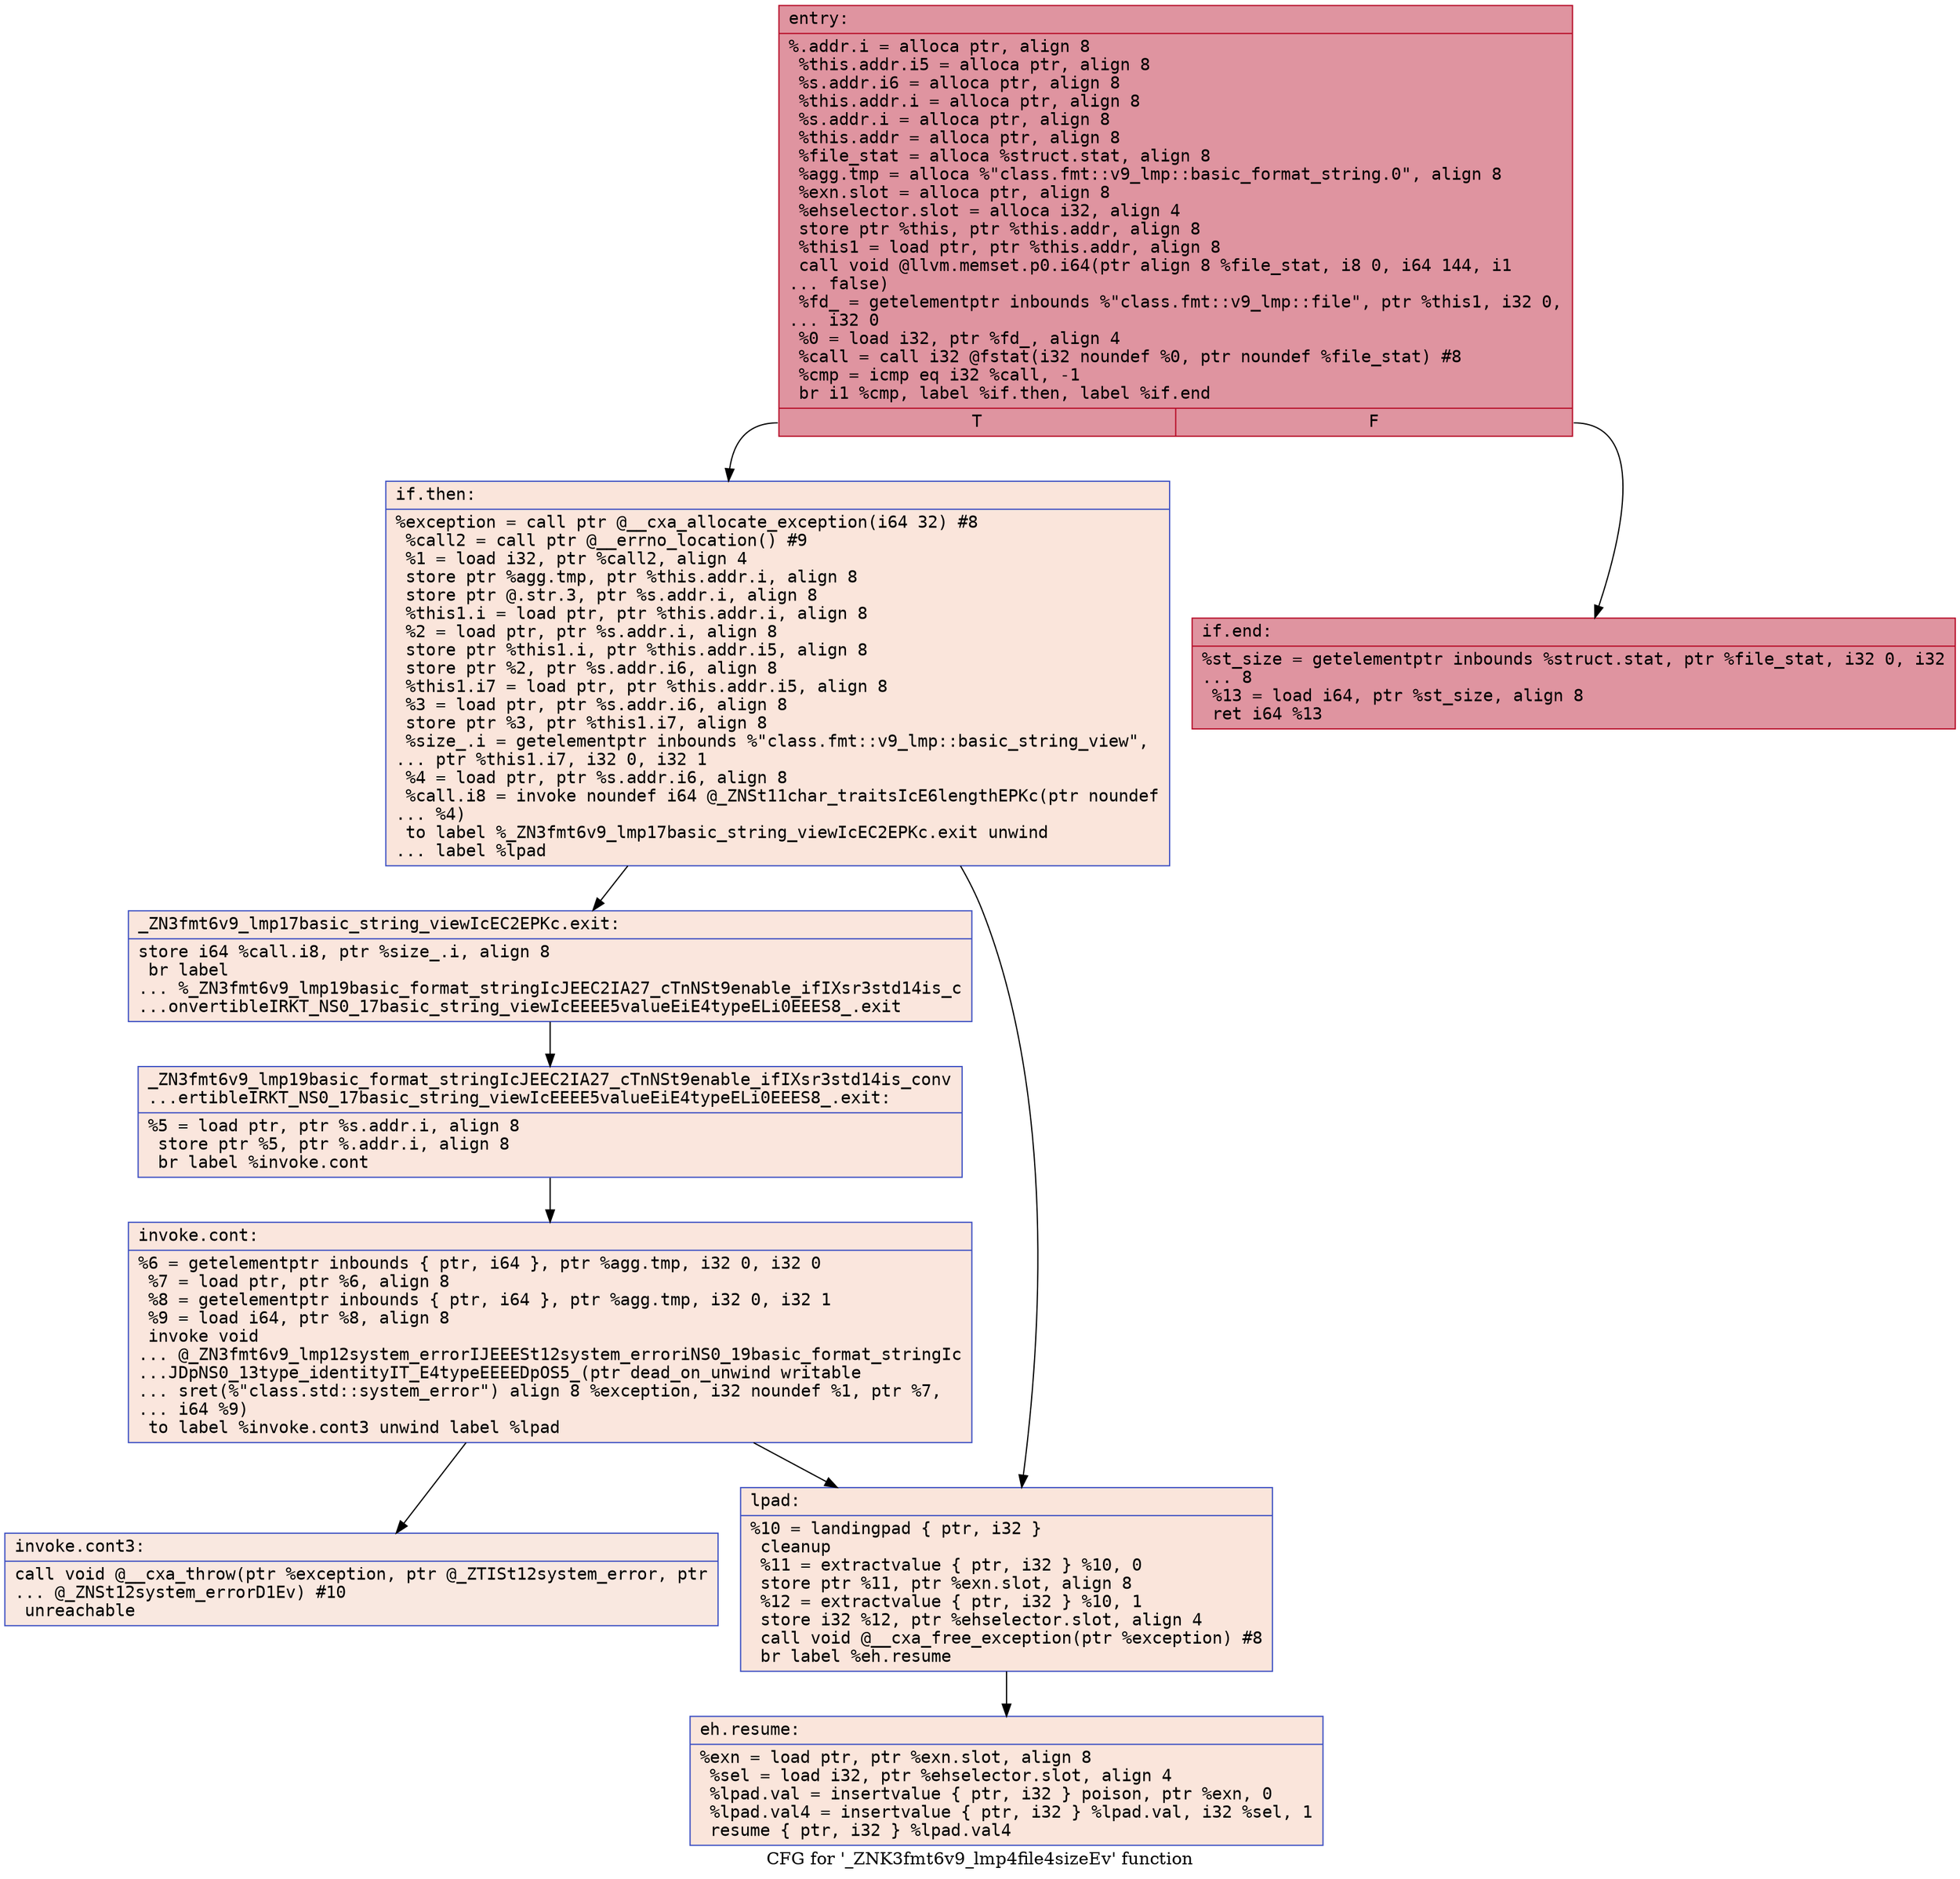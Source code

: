 digraph "CFG for '_ZNK3fmt6v9_lmp4file4sizeEv' function" {
	label="CFG for '_ZNK3fmt6v9_lmp4file4sizeEv' function";

	Node0x55957a493f40 [shape=record,color="#b70d28ff", style=filled, fillcolor="#b70d2870" fontname="Courier",label="{entry:\l|  %.addr.i = alloca ptr, align 8\l  %this.addr.i5 = alloca ptr, align 8\l  %s.addr.i6 = alloca ptr, align 8\l  %this.addr.i = alloca ptr, align 8\l  %s.addr.i = alloca ptr, align 8\l  %this.addr = alloca ptr, align 8\l  %file_stat = alloca %struct.stat, align 8\l  %agg.tmp = alloca %\"class.fmt::v9_lmp::basic_format_string.0\", align 8\l  %exn.slot = alloca ptr, align 8\l  %ehselector.slot = alloca i32, align 4\l  store ptr %this, ptr %this.addr, align 8\l  %this1 = load ptr, ptr %this.addr, align 8\l  call void @llvm.memset.p0.i64(ptr align 8 %file_stat, i8 0, i64 144, i1\l... false)\l  %fd_ = getelementptr inbounds %\"class.fmt::v9_lmp::file\", ptr %this1, i32 0,\l... i32 0\l  %0 = load i32, ptr %fd_, align 4\l  %call = call i32 @fstat(i32 noundef %0, ptr noundef %file_stat) #8\l  %cmp = icmp eq i32 %call, -1\l  br i1 %cmp, label %if.then, label %if.end\l|{<s0>T|<s1>F}}"];
	Node0x55957a493f40:s0 -> Node0x55957a494f70[tooltip="entry -> if.then\nProbability 0.00%" ];
	Node0x55957a493f40:s1 -> Node0x55957a495040[tooltip="entry -> if.end\nProbability 100.00%" ];
	Node0x55957a494f70 [shape=record,color="#3d50c3ff", style=filled, fillcolor="#f4c5ad70" fontname="Courier",label="{if.then:\l|  %exception = call ptr @__cxa_allocate_exception(i64 32) #8\l  %call2 = call ptr @__errno_location() #9\l  %1 = load i32, ptr %call2, align 4\l  store ptr %agg.tmp, ptr %this.addr.i, align 8\l  store ptr @.str.3, ptr %s.addr.i, align 8\l  %this1.i = load ptr, ptr %this.addr.i, align 8\l  %2 = load ptr, ptr %s.addr.i, align 8\l  store ptr %this1.i, ptr %this.addr.i5, align 8\l  store ptr %2, ptr %s.addr.i6, align 8\l  %this1.i7 = load ptr, ptr %this.addr.i5, align 8\l  %3 = load ptr, ptr %s.addr.i6, align 8\l  store ptr %3, ptr %this1.i7, align 8\l  %size_.i = getelementptr inbounds %\"class.fmt::v9_lmp::basic_string_view\",\l... ptr %this1.i7, i32 0, i32 1\l  %4 = load ptr, ptr %s.addr.i6, align 8\l  %call.i8 = invoke noundef i64 @_ZNSt11char_traitsIcE6lengthEPKc(ptr noundef\l... %4)\l          to label %_ZN3fmt6v9_lmp17basic_string_viewIcEC2EPKc.exit unwind\l... label %lpad\l}"];
	Node0x55957a494f70 -> Node0x55957a495b30[tooltip="if.then -> _ZN3fmt6v9_lmp17basic_string_viewIcEC2EPKc.exit\nProbability 50.00%" ];
	Node0x55957a494f70 -> Node0x55957a495bd0[tooltip="if.then -> lpad\nProbability 50.00%" ];
	Node0x55957a495b30 [shape=record,color="#3d50c3ff", style=filled, fillcolor="#f3c7b170" fontname="Courier",label="{_ZN3fmt6v9_lmp17basic_string_viewIcEC2EPKc.exit:\l|  store i64 %call.i8, ptr %size_.i, align 8\l  br label\l... %_ZN3fmt6v9_lmp19basic_format_stringIcJEEC2IA27_cTnNSt9enable_ifIXsr3std14is_c\l...onvertibleIRKT_NS0_17basic_string_viewIcEEEE5valueEiE4typeELi0EEES8_.exit\l}"];
	Node0x55957a495b30 -> Node0x55957a494880[tooltip="_ZN3fmt6v9_lmp17basic_string_viewIcEC2EPKc.exit -> _ZN3fmt6v9_lmp19basic_format_stringIcJEEC2IA27_cTnNSt9enable_ifIXsr3std14is_convertibleIRKT_NS0_17basic_string_viewIcEEEE5valueEiE4typeELi0EEES8_.exit\nProbability 100.00%" ];
	Node0x55957a494880 [shape=record,color="#3d50c3ff", style=filled, fillcolor="#f3c7b170" fontname="Courier",label="{_ZN3fmt6v9_lmp19basic_format_stringIcJEEC2IA27_cTnNSt9enable_ifIXsr3std14is_conv\l...ertibleIRKT_NS0_17basic_string_viewIcEEEE5valueEiE4typeELi0EEES8_.exit:\l|  %5 = load ptr, ptr %s.addr.i, align 8\l  store ptr %5, ptr %.addr.i, align 8\l  br label %invoke.cont\l}"];
	Node0x55957a494880 -> Node0x55957a482ad0[tooltip="_ZN3fmt6v9_lmp19basic_format_stringIcJEEC2IA27_cTnNSt9enable_ifIXsr3std14is_convertibleIRKT_NS0_17basic_string_viewIcEEEE5valueEiE4typeELi0EEES8_.exit -> invoke.cont\nProbability 100.00%" ];
	Node0x55957a482ad0 [shape=record,color="#3d50c3ff", style=filled, fillcolor="#f3c7b170" fontname="Courier",label="{invoke.cont:\l|  %6 = getelementptr inbounds \{ ptr, i64 \}, ptr %agg.tmp, i32 0, i32 0\l  %7 = load ptr, ptr %6, align 8\l  %8 = getelementptr inbounds \{ ptr, i64 \}, ptr %agg.tmp, i32 0, i32 1\l  %9 = load i64, ptr %8, align 8\l  invoke void\l... @_ZN3fmt6v9_lmp12system_errorIJEEESt12system_erroriNS0_19basic_format_stringIc\l...JDpNS0_13type_identityIT_E4typeEEEEDpOS5_(ptr dead_on_unwind writable\l... sret(%\"class.std::system_error\") align 8 %exception, i32 noundef %1, ptr %7,\l... i64 %9)\l          to label %invoke.cont3 unwind label %lpad\l}"];
	Node0x55957a482ad0 -> Node0x55957a482e90[tooltip="invoke.cont -> invoke.cont3\nProbability 50.00%" ];
	Node0x55957a482ad0 -> Node0x55957a495bd0[tooltip="invoke.cont -> lpad\nProbability 50.00%" ];
	Node0x55957a482e90 [shape=record,color="#3d50c3ff", style=filled, fillcolor="#f1ccb870" fontname="Courier",label="{invoke.cont3:\l|  call void @__cxa_throw(ptr %exception, ptr @_ZTISt12system_error, ptr\l... @_ZNSt12system_errorD1Ev) #10\l  unreachable\l}"];
	Node0x55957a495bd0 [shape=record,color="#3d50c3ff", style=filled, fillcolor="#f4c5ad70" fontname="Courier",label="{lpad:\l|  %10 = landingpad \{ ptr, i32 \}\l          cleanup\l  %11 = extractvalue \{ ptr, i32 \} %10, 0\l  store ptr %11, ptr %exn.slot, align 8\l  %12 = extractvalue \{ ptr, i32 \} %10, 1\l  store i32 %12, ptr %ehselector.slot, align 4\l  call void @__cxa_free_exception(ptr %exception) #8\l  br label %eh.resume\l}"];
	Node0x55957a495bd0 -> Node0x55957a483560[tooltip="lpad -> eh.resume\nProbability 100.00%" ];
	Node0x55957a495040 [shape=record,color="#b70d28ff", style=filled, fillcolor="#b70d2870" fontname="Courier",label="{if.end:\l|  %st_size = getelementptr inbounds %struct.stat, ptr %file_stat, i32 0, i32\l... 8\l  %13 = load i64, ptr %st_size, align 8\l  ret i64 %13\l}"];
	Node0x55957a483560 [shape=record,color="#3d50c3ff", style=filled, fillcolor="#f4c5ad70" fontname="Courier",label="{eh.resume:\l|  %exn = load ptr, ptr %exn.slot, align 8\l  %sel = load i32, ptr %ehselector.slot, align 4\l  %lpad.val = insertvalue \{ ptr, i32 \} poison, ptr %exn, 0\l  %lpad.val4 = insertvalue \{ ptr, i32 \} %lpad.val, i32 %sel, 1\l  resume \{ ptr, i32 \} %lpad.val4\l}"];
}
